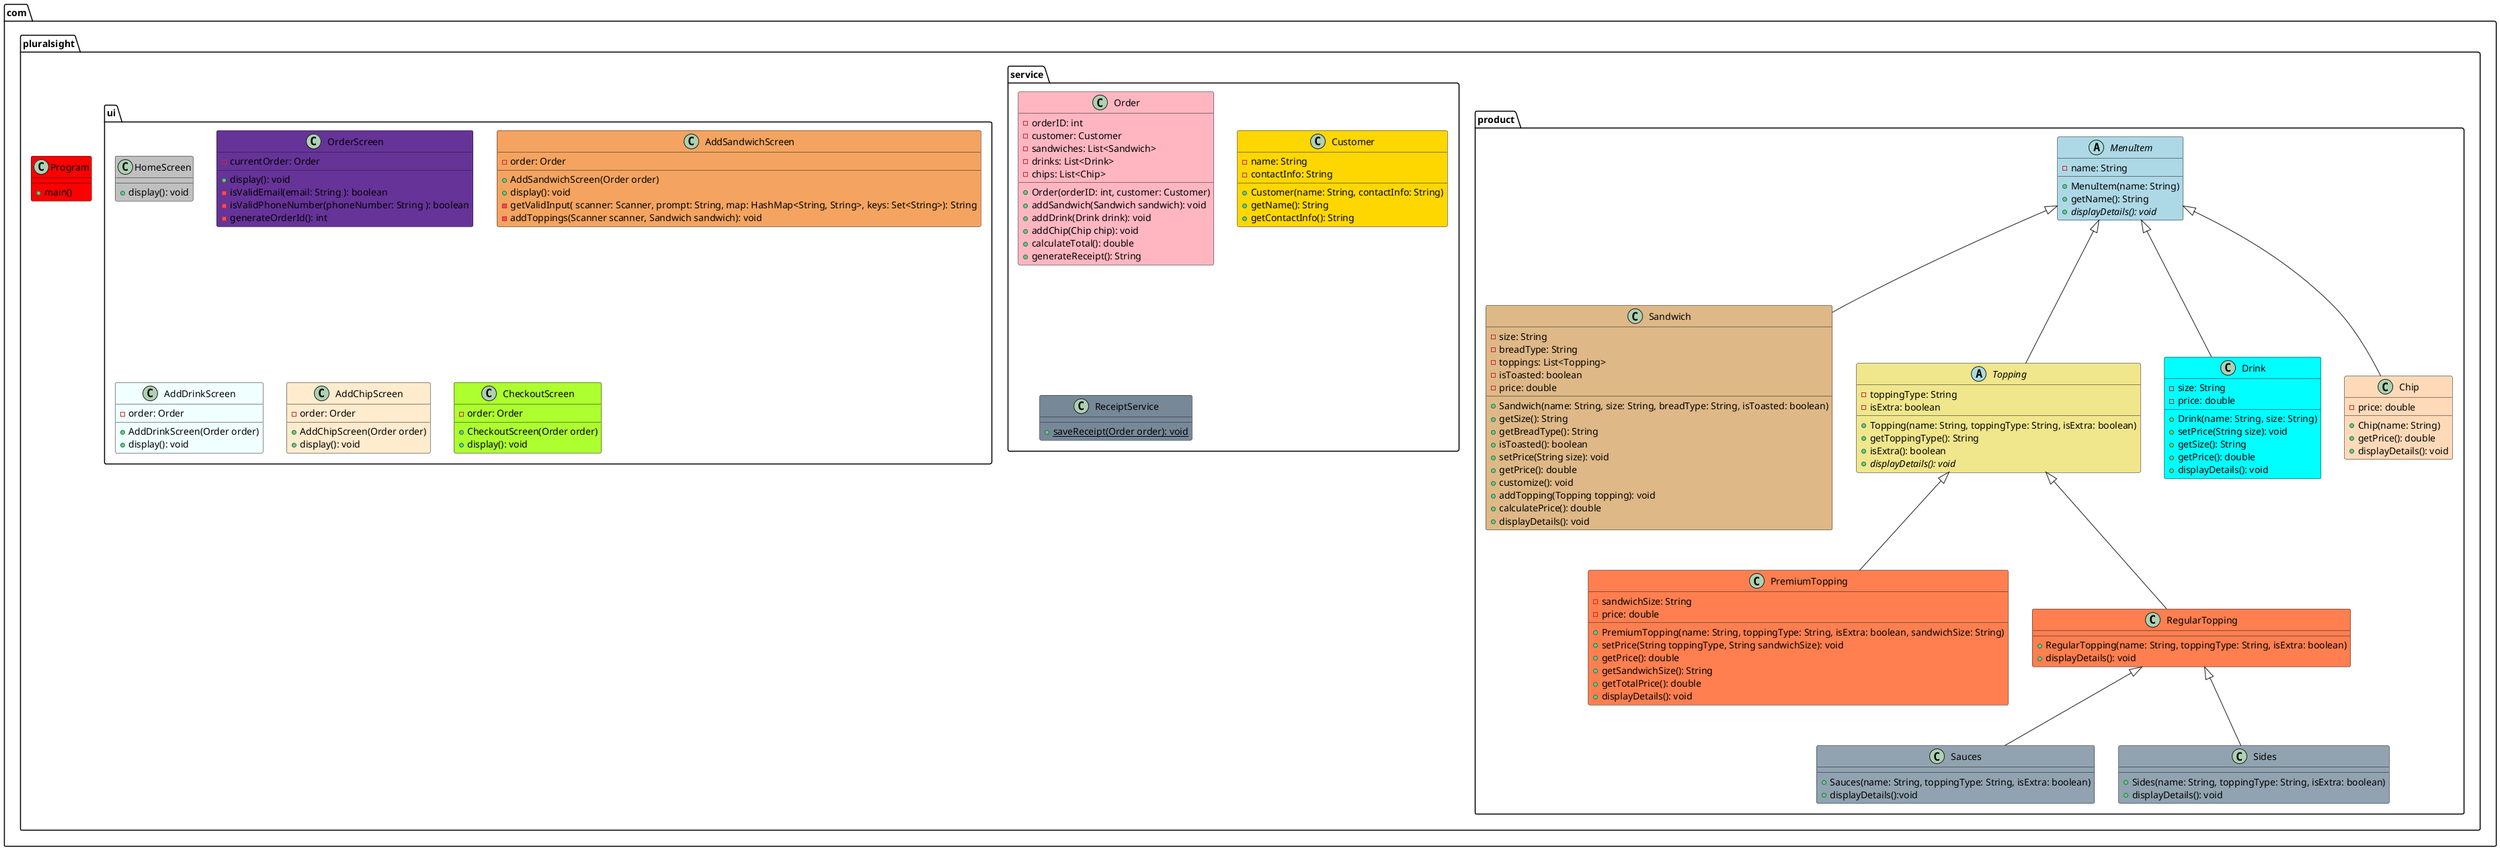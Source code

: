 @startuml
package com.pluralsight{

package com.pluralsight.product{

abstract class MenuItem #lightblue{
-name: String

+MenuItem(name: String)
+getName(): String
+{abstract} displayDetails(): void

}

class Sandwich #DEB887 extends MenuItem{
-size: String
-breadType: String
-toppings: List<Topping>
-isToasted: boolean
-price: double

+Sandwich(name: String, size: String, breadType: String, isToasted: boolean)
+getSize(): String
+getBreadType(): String
+isToasted(): boolean
+setPrice(String size): void
+getPrice(): double
+customize(): void
+addTopping(Topping topping): void
+calculatePrice(): double
+displayDetails(): void
}

abstract class Topping #F0E68C extends MenuItem {
-toppingType: String
-isExtra: boolean
+Topping(name: String, toppingType: String, isExtra: boolean)
+getToppingType(): String
+isExtra(): boolean
+{abstract} displayDetails(): void
}

class Drink #00FFFF extends MenuItem {
-size: String
-price: double

+Drink(name: String, size: String)
+setPrice(String size): void
+getSize(): String
+getPrice(): double
+displayDetails(): void
}

class Chip #FFDAB9 extends MenuItem {
-price: double

+Chip(name: String)
+getPrice(): double
+displayDetails(): void
}


class PremiumTopping #FF7F50 extends Topping {
-sandwichSize: String
-price: double
+PremiumTopping(name: String, toppingType: String, isExtra: boolean, sandwichSize: String)
+setPrice(String toppingType, String sandwichSize): void
+getPrice(): double
+getSandwichSize(): String
+getTotalPrice(): double
+displayDetails(): void
}

class RegularTopping #FF7F50 extends Topping {
+RegularTopping(name: String, toppingType: String, isExtra: boolean)
+displayDetails(): void
}

class Sauces #91A3B0 extends RegularTopping{

+Sauces(name: String, toppingType: String, isExtra: boolean)
+displayDetails():void

}

class Sides #91A3B0 extends RegularTopping{

+Sides(name: String, toppingType: String, isExtra: boolean)
+displayDetails(): void
}


}

package com.pluralsight.service{

class Order #FFB6C1 {
-orderID: int
-customer: Customer
-sandwiches: List<Sandwich>
-drinks: List<Drink>
-chips: List<Chip>

+Order(orderID: int, customer: Customer)
+addSandwich(Sandwich sandwich): void
+addDrink(Drink drink): void
+addChip(Chip chip): void
+calculateTotal(): double
+generateReceipt(): String
}

class Customer #FFD700{
-name: String
-contactInfo: String

+Customer(name: String, contactInfo: String)
+getName(): String
+getContactInfo(): String
}

class ReceiptService #778899 {

+{static}saveReceipt(Order order): void

}


}

package com.pluralsight.ui{


class HomeScreen #silver {

+display(): void

}

class OrderScreen #663399 {

-currentOrder: Order

+display(): void
-isValidEmail(email: String ): boolean
-isValidPhoneNumber(phoneNumber: String ): boolean
-generateOrderId(): int

}

class AddSandwichScreen #F4A460 {

-order: Order

+AddSandwichScreen(Order order)
+display(): void
-getValidInput( scanner: Scanner, prompt: String, map: HashMap<String, String>, keys: Set<String>): String
-addToppings(Scanner scanner, Sandwich sandwich): void

}

class AddDrinkScreen #F0FFFF {

-order: Order

+AddDrinkScreen(Order order)
+display(): void

}

class AddChipScreen #FFEBCD {

-order: Order

+AddChipScreen(Order order)
+display(): void

}


class CheckoutScreen #ADFF2F {

- order: Order

+CheckoutScreen(Order order)
+display(): void

}




}

class Program #red {

+main()

}

}


@enduml
